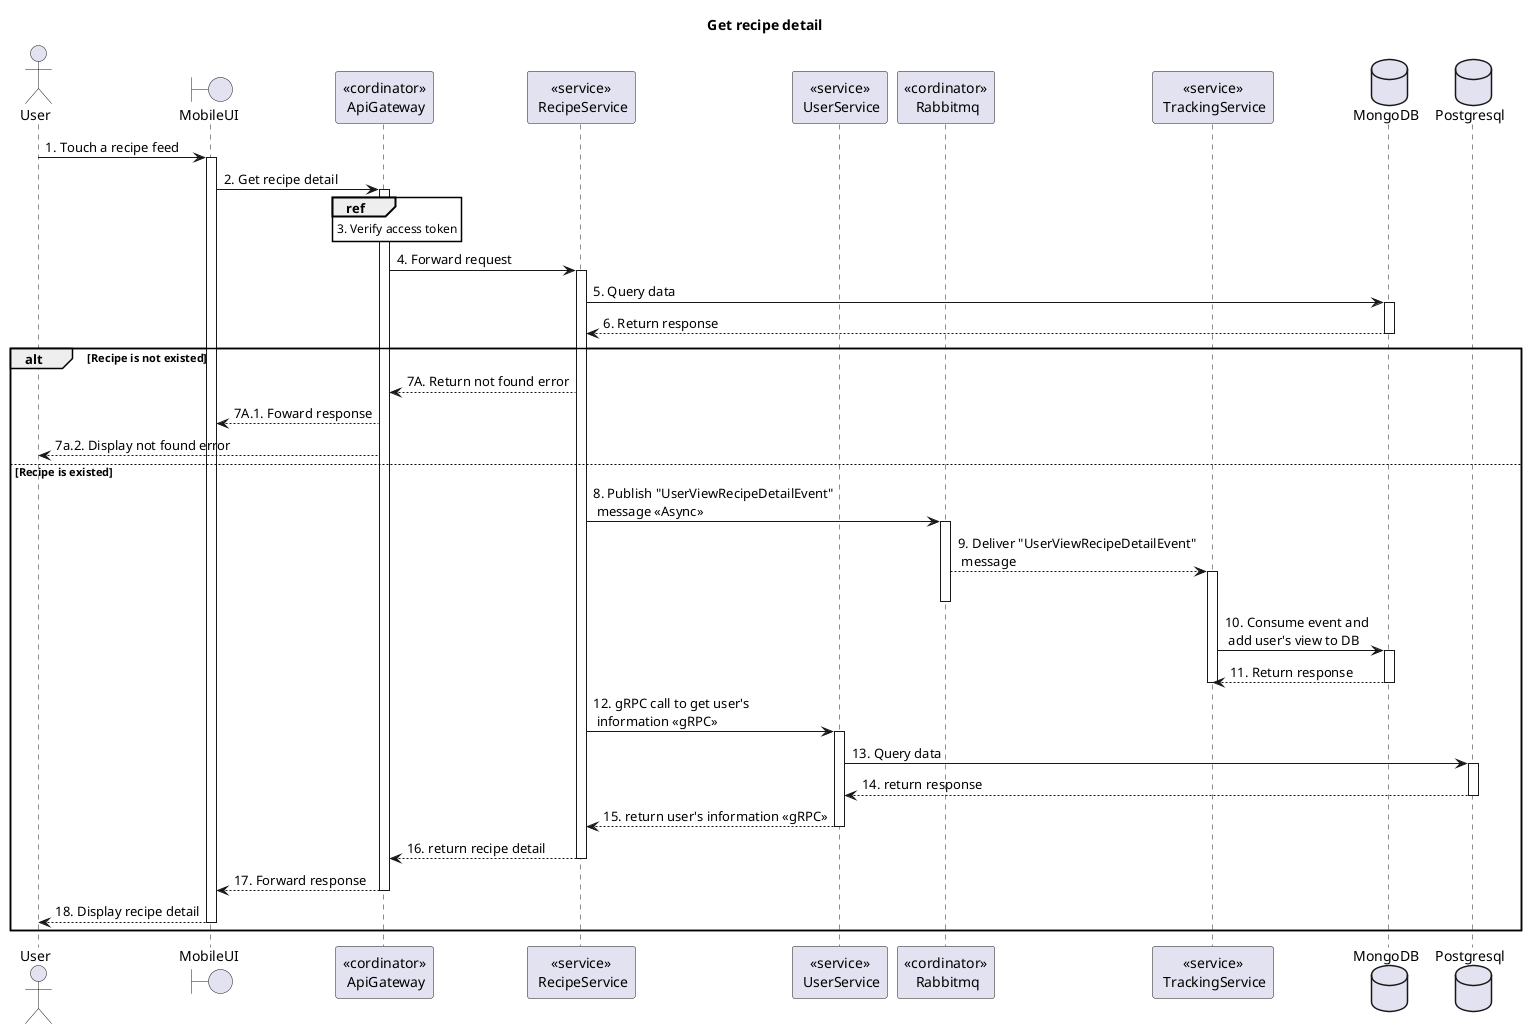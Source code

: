 @startuml GetRecipeDetail
title "Get recipe detail"
' Style section
<style>
  sequenceDiagram {
    reference {
      BackGroundColor white
    }
}
</style>

actor User
boundary MobileUI
participant "<<cordinator>>\n ApiGateway" as ApiGateway
participant "<<service>>\n RecipeService" as RecipeService
participant "<<service>>\n UserService" as UserService
participant "<<cordinator>>\n Rabbitmq" as Rabbitmq
participant "<<service>>\n TrackingService" as TrackingService
database MongoDB
database Postgresql


User -> MobileUI++: 1. Touch a recipe feed

MobileUI -> ApiGateway++: 2. Get recipe detail

ref over ApiGateway: 3. Verify access token

ApiGateway -> RecipeService++: 4. Forward request

RecipeService -> MongoDB++: 5. Query data
RecipeService <-- MongoDB--: 6. Return response

alt Recipe is not existed
    ApiGateway <-- RecipeService: 7A. Return not found error
    MobileUI <-- ApiGateway: 7A.1. Foward response
    User <-- ApiGateway: 7a.2. Display not found error
else Recipe is existed
    RecipeService -> Rabbitmq++: 8. Publish "UserViewRecipeDetailEvent" \n message <<Async>>
    Rabbitmq --> TrackingService++: 9. Deliver "UserViewRecipeDetailEvent"\n message
    deactivate Rabbitmq
    TrackingService -> MongoDB++: 10. Consume event and \n add user's view to DB
    TrackingService <-- MongoDB--: 11. Return response
    deactivate TrackingService

    RecipeService -> UserService++: 12. gRPC call to get user's \n information <<gRPC>>
    UserService -> Postgresql++: 13. Query data
    UserService <-- Postgresql--: 14. return response
    RecipeService <-- UserService--: 15. return user's information <<gRPC>>

    ApiGateway <-- RecipeService--: 16. return recipe detail
    MobileUI <-- ApiGateway--: 17. Forward response
    User <-- MobileUI--: 18. Display recipe detail
end alt


@enduml
